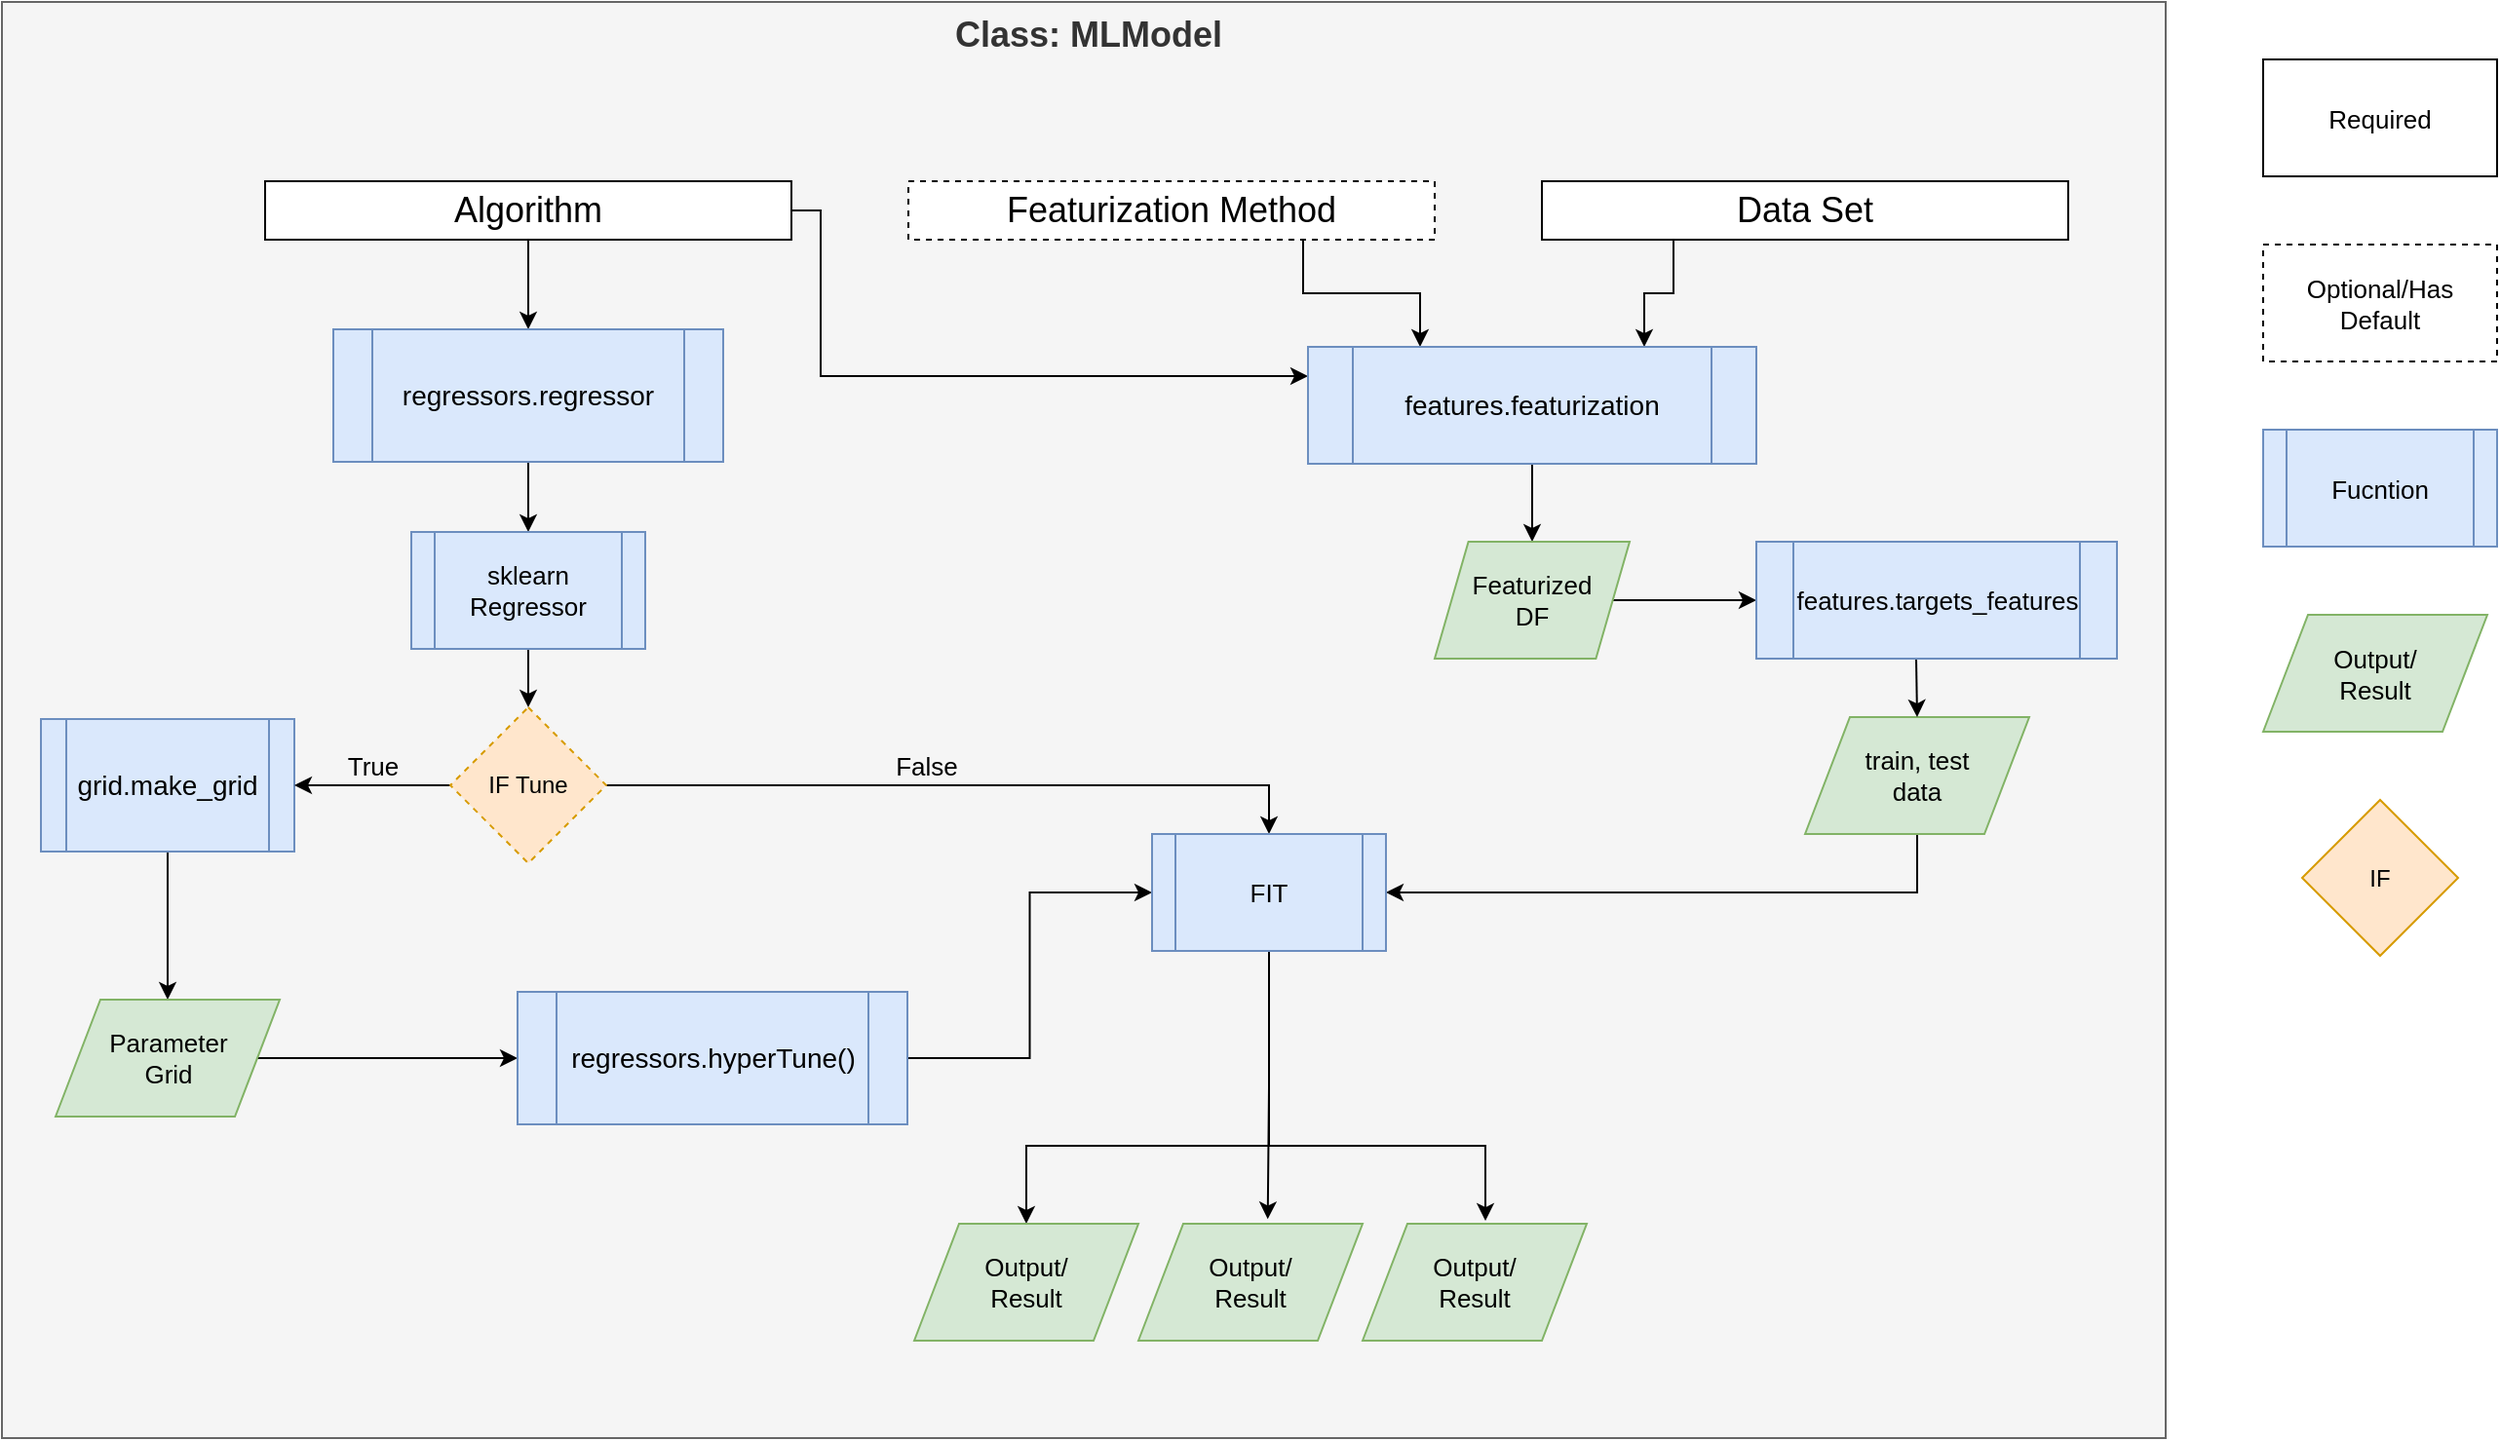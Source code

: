 <mxfile version="12.2.9" type="github" pages="2">
  <diagram id="PyS5Cjhh7RcTRXVBEofM" name="Page-1">
    <mxGraphModel dx="2557" dy="929" grid="1" gridSize="10" guides="1" tooltips="1" connect="1" arrows="1" fold="1" page="1" pageScale="1" pageWidth="850" pageHeight="1100" math="0" shadow="0">
      <root>
        <mxCell id="0"/>
        <mxCell id="1" parent="0"/>
        <mxCell id="xx-sKV9BRUst1PvkpYuI-1" value="&lt;div style=&quot;font-size: 18px;&quot;&gt;&amp;nbsp;Class: MLModel&lt;br style=&quot;font-size: 18px;&quot;&gt;&lt;/div&gt;" style="rounded=0;whiteSpace=wrap;html=1;fillColor=#f5f5f5;strokeColor=#666666;fontColor=#333333;verticalAlign=top;fontSize=18;fontStyle=1" parent="1" vertex="1">
          <mxGeometry x="-40" y="213" width="1110" height="737" as="geometry"/>
        </mxCell>
        <mxCell id="xx-sKV9BRUst1PvkpYuI-13" style="edgeStyle=orthogonalEdgeStyle;rounded=0;orthogonalLoop=1;jettySize=auto;html=1;exitX=1;exitY=0.5;exitDx=0;exitDy=0;entryX=0;entryY=0.25;entryDx=0;entryDy=0;fontSize=13;" parent="1" source="xx-sKV9BRUst1PvkpYuI-4" target="xx-sKV9BRUst1PvkpYuI-8" edge="1">
          <mxGeometry relative="1" as="geometry">
            <Array as="points">
              <mxPoint x="380" y="320"/>
              <mxPoint x="380" y="405"/>
            </Array>
          </mxGeometry>
        </mxCell>
        <mxCell id="OFoXHy1mLqJZ7pKssnAS-2" style="edgeStyle=orthogonalEdgeStyle;rounded=0;orthogonalLoop=1;jettySize=auto;html=1;exitX=0.5;exitY=1;exitDx=0;exitDy=0;entryX=0.5;entryY=0;entryDx=0;entryDy=0;" edge="1" parent="1" source="xx-sKV9BRUst1PvkpYuI-4" target="OFoXHy1mLqJZ7pKssnAS-1">
          <mxGeometry relative="1" as="geometry"/>
        </mxCell>
        <mxCell id="xx-sKV9BRUst1PvkpYuI-4" value="Algorithm" style="rounded=0;whiteSpace=wrap;html=1;fontSize=18;" parent="1" vertex="1">
          <mxGeometry x="95" y="305" width="270" height="30" as="geometry"/>
        </mxCell>
        <mxCell id="xx-sKV9BRUst1PvkpYuI-10" style="edgeStyle=orthogonalEdgeStyle;rounded=0;orthogonalLoop=1;jettySize=auto;html=1;exitX=0.25;exitY=1;exitDx=0;exitDy=0;entryX=0.75;entryY=0;entryDx=0;entryDy=0;fontSize=18;" parent="1" source="xx-sKV9BRUst1PvkpYuI-6" target="xx-sKV9BRUst1PvkpYuI-8" edge="1">
          <mxGeometry relative="1" as="geometry"/>
        </mxCell>
        <mxCell id="xx-sKV9BRUst1PvkpYuI-6" value="Data Set" style="rounded=0;whiteSpace=wrap;html=1;fontSize=18;" parent="1" vertex="1">
          <mxGeometry x="750" y="305" width="270" height="30" as="geometry"/>
        </mxCell>
        <mxCell id="xx-sKV9BRUst1PvkpYuI-9" style="edgeStyle=orthogonalEdgeStyle;rounded=0;orthogonalLoop=1;jettySize=auto;html=1;exitX=0.75;exitY=1;exitDx=0;exitDy=0;entryX=0.25;entryY=0;entryDx=0;entryDy=0;fontSize=18;" parent="1" source="xx-sKV9BRUst1PvkpYuI-7" target="xx-sKV9BRUst1PvkpYuI-8" edge="1">
          <mxGeometry relative="1" as="geometry"/>
        </mxCell>
        <mxCell id="xx-sKV9BRUst1PvkpYuI-7" value="Featurization Method" style="rounded=0;whiteSpace=wrap;html=1;fontSize=18;dashed=1;" parent="1" vertex="1">
          <mxGeometry x="425" y="305" width="270" height="30" as="geometry"/>
        </mxCell>
        <mxCell id="xx-sKV9BRUst1PvkpYuI-12" style="edgeStyle=orthogonalEdgeStyle;rounded=0;orthogonalLoop=1;jettySize=auto;html=1;exitX=0.5;exitY=1;exitDx=0;exitDy=0;entryX=0.5;entryY=0;entryDx=0;entryDy=0;fontSize=13;" parent="1" source="xx-sKV9BRUst1PvkpYuI-8" target="xx-sKV9BRUst1PvkpYuI-11" edge="1">
          <mxGeometry relative="1" as="geometry"/>
        </mxCell>
        <mxCell id="xx-sKV9BRUst1PvkpYuI-8" value="&lt;font style=&quot;font-size: 14px;&quot;&gt;features.featurization&lt;/font&gt;" style="shape=process;whiteSpace=wrap;html=1;backgroundOutline=1;fontSize=14;fillColor=#dae8fc;strokeColor=#6c8ebf;" parent="1" vertex="1">
          <mxGeometry x="630" y="390" width="230" height="60" as="geometry"/>
        </mxCell>
        <mxCell id="NHo2hMX4Ly52mJW6jiy2-11" style="edgeStyle=orthogonalEdgeStyle;rounded=0;orthogonalLoop=1;jettySize=auto;html=1;exitX=1;exitY=0.5;exitDx=0;exitDy=0;entryX=0;entryY=0.5;entryDx=0;entryDy=0;labelBackgroundColor=none;fontSize=14;" edge="1" parent="1" source="xx-sKV9BRUst1PvkpYuI-11" target="NHo2hMX4Ly52mJW6jiy2-10">
          <mxGeometry relative="1" as="geometry"/>
        </mxCell>
        <mxCell id="xx-sKV9BRUst1PvkpYuI-11" value="&lt;div&gt;Featurized &lt;br&gt;&lt;/div&gt;&lt;div&gt;DF&lt;/div&gt;" style="shape=parallelogram;html=1;strokeWidth=1;perimeter=parallelogramPerimeter;rounded=1;arcSize=0;size=0.173;fontSize=13;whiteSpace=wrap;fillColor=#d5e8d4;strokeColor=#82B366;" parent="1" vertex="1">
          <mxGeometry x="695" y="490" width="100" height="60" as="geometry"/>
        </mxCell>
        <mxCell id="xx-sKV9BRUst1PvkpYuI-14" value="Optional/Has Default" style="rounded=0;whiteSpace=wrap;html=1;dashed=1;fontSize=13;" parent="1" vertex="1">
          <mxGeometry x="1120" y="337.5" width="120" height="60" as="geometry"/>
        </mxCell>
        <mxCell id="xx-sKV9BRUst1PvkpYuI-15" value="Required" style="rounded=0;whiteSpace=wrap;html=1;fontSize=13;" parent="1" vertex="1">
          <mxGeometry x="1120" y="242.5" width="120" height="60" as="geometry"/>
        </mxCell>
        <mxCell id="179U-aXH73Nz-XjWr356-1" value="Fucntion" style="shape=process;whiteSpace=wrap;html=1;backgroundOutline=1;strokeColor=#6c8ebf;strokeWidth=1;fontSize=13;fillColor=#dae8fc;" parent="1" vertex="1">
          <mxGeometry x="1120" y="432.5" width="120" height="60" as="geometry"/>
        </mxCell>
        <mxCell id="NHo2hMX4Ly52mJW6jiy2-22" style="edgeStyle=orthogonalEdgeStyle;rounded=0;orthogonalLoop=1;jettySize=auto;html=1;exitX=0.5;exitY=1;exitDx=0;exitDy=0;entryX=1;entryY=0.5;entryDx=0;entryDy=0;labelBackgroundColor=none;fontSize=14;" edge="1" parent="1" source="179U-aXH73Nz-XjWr356-2" target="NHo2hMX4Ly52mJW6jiy2-19">
          <mxGeometry relative="1" as="geometry"/>
        </mxCell>
        <mxCell id="179U-aXH73Nz-XjWr356-2" value="&lt;div&gt;train, test&lt;/div&gt;&lt;div&gt;data&lt;br&gt;&lt;/div&gt;" style="shape=parallelogram;perimeter=parallelogramPerimeter;whiteSpace=wrap;html=1;dashed=0;strokeColor=#82b366;strokeWidth=1;fontSize=13;fillColor=#d5e8d4;" parent="1" vertex="1">
          <mxGeometry x="885" y="580" width="115" height="60" as="geometry"/>
        </mxCell>
        <mxCell id="NHo2hMX4Ly52mJW6jiy2-25" style="edgeStyle=orthogonalEdgeStyle;rounded=0;orthogonalLoop=1;jettySize=auto;html=1;exitX=0.5;exitY=1;exitDx=0;exitDy=0;entryX=0.5;entryY=0;entryDx=0;entryDy=0;labelBackgroundColor=none;fontSize=13;" edge="1" parent="1" source="179U-aXH73Nz-XjWr356-3" target="179U-aXH73Nz-XjWr356-6">
          <mxGeometry relative="1" as="geometry"/>
        </mxCell>
        <mxCell id="179U-aXH73Nz-XjWr356-3" value="grid.make_grid" style="shape=process;whiteSpace=wrap;html=1;backgroundOutline=1;strokeColor=#6c8ebf;strokeWidth=1;fontSize=14;fillColor=#dae8fc;" parent="1" vertex="1">
          <mxGeometry x="-20" y="581" width="130" height="68" as="geometry"/>
        </mxCell>
        <mxCell id="NHo2hMX4Ly52mJW6jiy2-9" style="edgeStyle=orthogonalEdgeStyle;rounded=0;orthogonalLoop=1;jettySize=auto;html=1;exitX=1;exitY=0.5;exitDx=0;exitDy=0;entryX=0;entryY=0.5;entryDx=0;entryDy=0;labelBackgroundColor=none;fontSize=14;" edge="1" parent="1" source="179U-aXH73Nz-XjWr356-6" target="NHo2hMX4Ly52mJW6jiy2-7">
          <mxGeometry relative="1" as="geometry"/>
        </mxCell>
        <mxCell id="179U-aXH73Nz-XjWr356-6" value="&lt;div&gt;Parameter&lt;/div&gt;&lt;div&gt;Grid&lt;br&gt;&lt;/div&gt;" style="shape=parallelogram;perimeter=parallelogramPerimeter;whiteSpace=wrap;html=1;dashed=0;strokeColor=#82b366;strokeWidth=1;fontSize=13;fillColor=#d5e8d4;" parent="1" vertex="1">
          <mxGeometry x="-12.5" y="725" width="115" height="60" as="geometry"/>
        </mxCell>
        <mxCell id="NHo2hMX4Ly52mJW6jiy2-1" style="edgeStyle=orthogonalEdgeStyle;rounded=0;orthogonalLoop=1;jettySize=auto;html=1;exitX=0.5;exitY=1;exitDx=0;exitDy=0;" edge="1" parent="1" source="OFoXHy1mLqJZ7pKssnAS-1" target="OFoXHy1mLqJZ7pKssnAS-3">
          <mxGeometry relative="1" as="geometry"/>
        </mxCell>
        <mxCell id="OFoXHy1mLqJZ7pKssnAS-1" value="&lt;font style=&quot;font-size: 14px;&quot;&gt;regressors.regressor&lt;/font&gt;" style="shape=process;whiteSpace=wrap;html=1;backgroundOutline=1;strokeColor=#6c8ebf;strokeWidth=1;fontSize=14;fillColor=#dae8fc;" vertex="1" parent="1">
          <mxGeometry x="130" y="381" width="200" height="68" as="geometry"/>
        </mxCell>
        <mxCell id="NHo2hMX4Ly52mJW6jiy2-23" style="edgeStyle=orthogonalEdgeStyle;rounded=0;orthogonalLoop=1;jettySize=auto;html=1;exitX=0.5;exitY=1;exitDx=0;exitDy=0;entryX=0.5;entryY=0;entryDx=0;entryDy=0;labelBackgroundColor=none;fontSize=14;" edge="1" parent="1" source="OFoXHy1mLqJZ7pKssnAS-3" target="NHo2hMX4Ly52mJW6jiy2-2">
          <mxGeometry relative="1" as="geometry"/>
        </mxCell>
        <mxCell id="OFoXHy1mLqJZ7pKssnAS-3" value="sklearn Regressor" style="shape=process;whiteSpace=wrap;html=1;backgroundOutline=1;strokeColor=#6c8ebf;strokeWidth=1;fontSize=13;fillColor=#dae8fc;" vertex="1" parent="1">
          <mxGeometry x="170" y="485" width="120" height="60" as="geometry"/>
        </mxCell>
        <mxCell id="NHo2hMX4Ly52mJW6jiy2-3" value="IF" style="rhombus;whiteSpace=wrap;html=1;fillColor=#ffe6cc;strokeColor=#d79b00;" vertex="1" parent="1">
          <mxGeometry x="1140" y="622.5" width="80" height="80" as="geometry"/>
        </mxCell>
        <mxCell id="NHo2hMX4Ly52mJW6jiy2-6" value="True" style="edgeStyle=orthogonalEdgeStyle;rounded=0;orthogonalLoop=1;jettySize=auto;html=1;exitX=0;exitY=0.5;exitDx=0;exitDy=0;entryX=1;entryY=0.5;entryDx=0;entryDy=0;labelBackgroundColor=none;fontSize=13;" edge="1" parent="1" source="NHo2hMX4Ly52mJW6jiy2-2" target="179U-aXH73Nz-XjWr356-3">
          <mxGeometry x="0.002" y="-10" relative="1" as="geometry">
            <mxPoint as="offset"/>
          </mxGeometry>
        </mxCell>
        <mxCell id="NHo2hMX4Ly52mJW6jiy2-24" value="False" style="edgeStyle=orthogonalEdgeStyle;rounded=0;orthogonalLoop=1;jettySize=auto;html=1;exitX=1;exitY=0.5;exitDx=0;exitDy=0;entryX=0.5;entryY=0;entryDx=0;entryDy=0;labelBackgroundColor=none;fontSize=13;" edge="1" parent="1" source="NHo2hMX4Ly52mJW6jiy2-2" target="NHo2hMX4Ly52mJW6jiy2-19">
          <mxGeometry x="-0.101" y="10" relative="1" as="geometry">
            <mxPoint as="offset"/>
          </mxGeometry>
        </mxCell>
        <mxCell id="NHo2hMX4Ly52mJW6jiy2-2" value="IF Tune" style="rhombus;whiteSpace=wrap;html=1;fillColor=#ffe6cc;strokeColor=#d79b00;dashed=1;" vertex="1" parent="1">
          <mxGeometry x="190" y="575" width="80" height="80" as="geometry"/>
        </mxCell>
        <mxCell id="NHo2hMX4Ly52mJW6jiy2-21" style="edgeStyle=orthogonalEdgeStyle;rounded=0;orthogonalLoop=1;jettySize=auto;html=1;exitX=1;exitY=0.5;exitDx=0;exitDy=0;entryX=0;entryY=0.5;entryDx=0;entryDy=0;labelBackgroundColor=none;fontSize=14;" edge="1" parent="1" source="NHo2hMX4Ly52mJW6jiy2-7" target="NHo2hMX4Ly52mJW6jiy2-19">
          <mxGeometry relative="1" as="geometry"/>
        </mxCell>
        <mxCell id="NHo2hMX4Ly52mJW6jiy2-7" value="&lt;font style=&quot;font-size: 14px;&quot;&gt;regressors.hyperTune()&lt;/font&gt;" style="shape=process;whiteSpace=wrap;html=1;backgroundOutline=1;strokeColor=#6c8ebf;strokeWidth=1;fontSize=14;fillColor=#dae8fc;" vertex="1" parent="1">
          <mxGeometry x="224.5" y="721" width="200" height="68" as="geometry"/>
        </mxCell>
        <mxCell id="NHo2hMX4Ly52mJW6jiy2-13" style="edgeStyle=orthogonalEdgeStyle;rounded=0;orthogonalLoop=1;jettySize=auto;html=1;entryX=0.5;entryY=0;entryDx=0;entryDy=0;labelBackgroundColor=none;fontSize=14;" edge="1" parent="1" target="179U-aXH73Nz-XjWr356-2">
          <mxGeometry relative="1" as="geometry">
            <mxPoint x="942" y="550" as="sourcePoint"/>
          </mxGeometry>
        </mxCell>
        <mxCell id="NHo2hMX4Ly52mJW6jiy2-10" value="features.targets_features" style="shape=process;whiteSpace=wrap;html=1;backgroundOutline=1;strokeColor=#6c8ebf;strokeWidth=1;fontSize=13;fillColor=#dae8fc;" vertex="1" parent="1">
          <mxGeometry x="860" y="490" width="185" height="60" as="geometry"/>
        </mxCell>
        <mxCell id="NHo2hMX4Ly52mJW6jiy2-14" value="&lt;div&gt;Output/&lt;/div&gt;&lt;div&gt;Result&lt;br&gt;&lt;/div&gt;" style="shape=parallelogram;perimeter=parallelogramPerimeter;whiteSpace=wrap;html=1;dashed=0;strokeColor=#82b366;strokeWidth=1;fontSize=13;fillColor=#d5e8d4;" vertex="1" parent="1">
          <mxGeometry x="1120" y="527.5" width="115" height="60" as="geometry"/>
        </mxCell>
        <mxCell id="NHo2hMX4Ly52mJW6jiy2-29" style="edgeStyle=orthogonalEdgeStyle;rounded=0;orthogonalLoop=1;jettySize=auto;html=1;exitX=0.5;exitY=1;exitDx=0;exitDy=0;entryX=0.5;entryY=0;entryDx=0;entryDy=0;labelBackgroundColor=none;fontSize=13;" edge="1" parent="1" source="NHo2hMX4Ly52mJW6jiy2-19" target="NHo2hMX4Ly52mJW6jiy2-26">
          <mxGeometry relative="1" as="geometry">
            <Array as="points">
              <mxPoint x="610" y="800"/>
              <mxPoint x="486" y="800"/>
            </Array>
          </mxGeometry>
        </mxCell>
        <mxCell id="NHo2hMX4Ly52mJW6jiy2-30" style="edgeStyle=orthogonalEdgeStyle;rounded=0;orthogonalLoop=1;jettySize=auto;html=1;exitX=0.5;exitY=1;exitDx=0;exitDy=0;entryX=0.577;entryY=-0.039;entryDx=0;entryDy=0;entryPerimeter=0;labelBackgroundColor=none;fontSize=13;" edge="1" parent="1" source="NHo2hMX4Ly52mJW6jiy2-19" target="NHo2hMX4Ly52mJW6jiy2-28">
          <mxGeometry relative="1" as="geometry"/>
        </mxCell>
        <mxCell id="NHo2hMX4Ly52mJW6jiy2-31" style="edgeStyle=orthogonalEdgeStyle;rounded=0;orthogonalLoop=1;jettySize=auto;html=1;exitX=0.5;exitY=1;exitDx=0;exitDy=0;entryX=0.548;entryY=-0.025;entryDx=0;entryDy=0;entryPerimeter=0;labelBackgroundColor=none;fontSize=13;" edge="1" parent="1" source="NHo2hMX4Ly52mJW6jiy2-19" target="NHo2hMX4Ly52mJW6jiy2-27">
          <mxGeometry relative="1" as="geometry">
            <Array as="points">
              <mxPoint x="610" y="800"/>
              <mxPoint x="721" y="800"/>
            </Array>
          </mxGeometry>
        </mxCell>
        <mxCell id="NHo2hMX4Ly52mJW6jiy2-19" value="FIT" style="shape=process;whiteSpace=wrap;html=1;backgroundOutline=1;strokeColor=#6c8ebf;strokeWidth=1;fontSize=13;fillColor=#dae8fc;" vertex="1" parent="1">
          <mxGeometry x="550" y="640" width="120" height="60" as="geometry"/>
        </mxCell>
        <mxCell id="NHo2hMX4Ly52mJW6jiy2-26" value="&lt;div&gt;Output/&lt;/div&gt;&lt;div&gt;Result&lt;br&gt;&lt;/div&gt;" style="shape=parallelogram;perimeter=parallelogramPerimeter;whiteSpace=wrap;html=1;dashed=0;strokeColor=#82b366;strokeWidth=1;fontSize=13;fillColor=#d5e8d4;" vertex="1" parent="1">
          <mxGeometry x="428" y="840" width="115" height="60" as="geometry"/>
        </mxCell>
        <mxCell id="NHo2hMX4Ly52mJW6jiy2-27" value="&lt;div&gt;Output/&lt;/div&gt;&lt;div&gt;Result&lt;br&gt;&lt;/div&gt;" style="shape=parallelogram;perimeter=parallelogramPerimeter;whiteSpace=wrap;html=1;dashed=0;strokeColor=#82b366;strokeWidth=1;fontSize=13;fillColor=#d5e8d4;" vertex="1" parent="1">
          <mxGeometry x="658" y="840" width="115" height="60" as="geometry"/>
        </mxCell>
        <mxCell id="NHo2hMX4Ly52mJW6jiy2-28" value="&lt;div&gt;Output/&lt;/div&gt;&lt;div&gt;Result&lt;br&gt;&lt;/div&gt;" style="shape=parallelogram;perimeter=parallelogramPerimeter;whiteSpace=wrap;html=1;dashed=0;strokeColor=#82b366;strokeWidth=1;fontSize=13;fillColor=#d5e8d4;" vertex="1" parent="1">
          <mxGeometry x="543" y="840" width="115" height="60" as="geometry"/>
        </mxCell>
      </root>
    </mxGraphModel>
  </diagram>
  <diagram id="cXJR05HgnWjJT9bLIXgt" name="Page-2">
    <mxGraphModel dx="2048" dy="1115" grid="1" gridSize="10" guides="1" tooltips="1" connect="1" arrows="1" fold="1" page="1" pageScale="1" pageWidth="850" pageHeight="1100" math="0" shadow="0">
      <root>
        <mxCell id="cPKMmL-ZN1O6RVUK0DsR-0"/>
        <mxCell id="cPKMmL-ZN1O6RVUK0DsR-1" parent="cPKMmL-ZN1O6RVUK0DsR-0"/>
        <mxCell id="jF4IYLlPB170vGXqcWr4-0" value="Vertical Flow Layout" style="swimlane;html=1;startSize=20;horizontal=1;childLayout=flowLayout;flowOrientation=north;resizable=0;interRankCellSpacing=50;containerType=tree;" vertex="1" parent="cPKMmL-ZN1O6RVUK0DsR-1">
          <mxGeometry x="230" y="260" width="270" height="280" as="geometry"/>
        </mxCell>
        <mxCell id="jF4IYLlPB170vGXqcWr4-1" value="Start" style="whiteSpace=wrap;html=1;" vertex="1" parent="jF4IYLlPB170vGXqcWr4-0">
          <mxGeometry x="85" y="40" width="100" height="40" as="geometry"/>
        </mxCell>
        <mxCell id="jF4IYLlPB170vGXqcWr4-2" value="Task" style="whiteSpace=wrap;html=1;" vertex="1" parent="jF4IYLlPB170vGXqcWr4-0">
          <mxGeometry x="20" y="130" width="100" height="40" as="geometry"/>
        </mxCell>
        <mxCell id="jF4IYLlPB170vGXqcWr4-3" value="" style="html=1;curved=1;noEdgeStyle=1;orthogonal=1;" edge="1" parent="jF4IYLlPB170vGXqcWr4-0" source="jF4IYLlPB170vGXqcWr4-1" target="jF4IYLlPB170vGXqcWr4-2">
          <mxGeometry relative="1" as="geometry">
            <Array as="points">
              <mxPoint x="112.5" y="92"/>
              <mxPoint x="70" y="118"/>
            </Array>
          </mxGeometry>
        </mxCell>
        <mxCell id="jF4IYLlPB170vGXqcWr4-4" value="Task" style="whiteSpace=wrap;html=1;" vertex="1" parent="jF4IYLlPB170vGXqcWr4-0">
          <mxGeometry x="150" y="130" width="100" height="40" as="geometry"/>
        </mxCell>
        <mxCell id="jF4IYLlPB170vGXqcWr4-5" value="" style="html=1;curved=1;noEdgeStyle=1;orthogonal=1;" edge="1" parent="jF4IYLlPB170vGXqcWr4-0" source="jF4IYLlPB170vGXqcWr4-1" target="jF4IYLlPB170vGXqcWr4-4">
          <mxGeometry relative="1" as="geometry">
            <Array as="points">
              <mxPoint x="157.5" y="92"/>
              <mxPoint x="200" y="118"/>
            </Array>
          </mxGeometry>
        </mxCell>
        <mxCell id="jF4IYLlPB170vGXqcWr4-6" value="End" style="whiteSpace=wrap;html=1;" vertex="1" parent="jF4IYLlPB170vGXqcWr4-0">
          <mxGeometry x="85" y="220" width="100" height="40" as="geometry"/>
        </mxCell>
        <mxCell id="jF4IYLlPB170vGXqcWr4-7" value="" style="html=1;curved=1;noEdgeStyle=1;orthogonal=1;" edge="1" parent="jF4IYLlPB170vGXqcWr4-0" source="jF4IYLlPB170vGXqcWr4-2" target="jF4IYLlPB170vGXqcWr4-6">
          <mxGeometry relative="1" as="geometry">
            <Array as="points">
              <mxPoint x="70" y="182"/>
              <mxPoint x="112.5" y="208"/>
            </Array>
          </mxGeometry>
        </mxCell>
        <mxCell id="jF4IYLlPB170vGXqcWr4-8" value="" style="html=1;curved=1;noEdgeStyle=1;orthogonal=1;" edge="1" parent="jF4IYLlPB170vGXqcWr4-0" source="jF4IYLlPB170vGXqcWr4-4" target="jF4IYLlPB170vGXqcWr4-6">
          <mxGeometry relative="1" as="geometry">
            <Array as="points">
              <mxPoint x="200" y="182"/>
              <mxPoint x="157.5" y="208"/>
            </Array>
          </mxGeometry>
        </mxCell>
      </root>
    </mxGraphModel>
  </diagram>
</mxfile>
